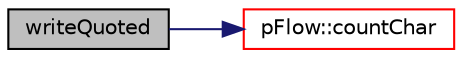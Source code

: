 digraph "writeQuoted"
{
 // LATEX_PDF_SIZE
  edge [fontname="Helvetica",fontsize="10",labelfontname="Helvetica",labelfontsize="10"];
  node [fontname="Helvetica",fontsize="10",shape=record];
  rankdir="LR";
  Node1 [label="writeQuoted",height=0.2,width=0.4,color="black", fillcolor="grey75", style="filled", fontcolor="black",tooltip="Write std::string surrounded by quotes."];
  Node1 -> Node2 [color="midnightblue",fontsize="10",style="solid",fontname="Helvetica"];
  Node2 [label="pFlow::countChar",height=0.2,width=0.4,color="red", fillcolor="white", style="filled",URL="$namespacepFlow.html#a70fd022fd4f5be45fe00cf268bc4edad",tooltip="Count numer of chars c in a word."];
}
